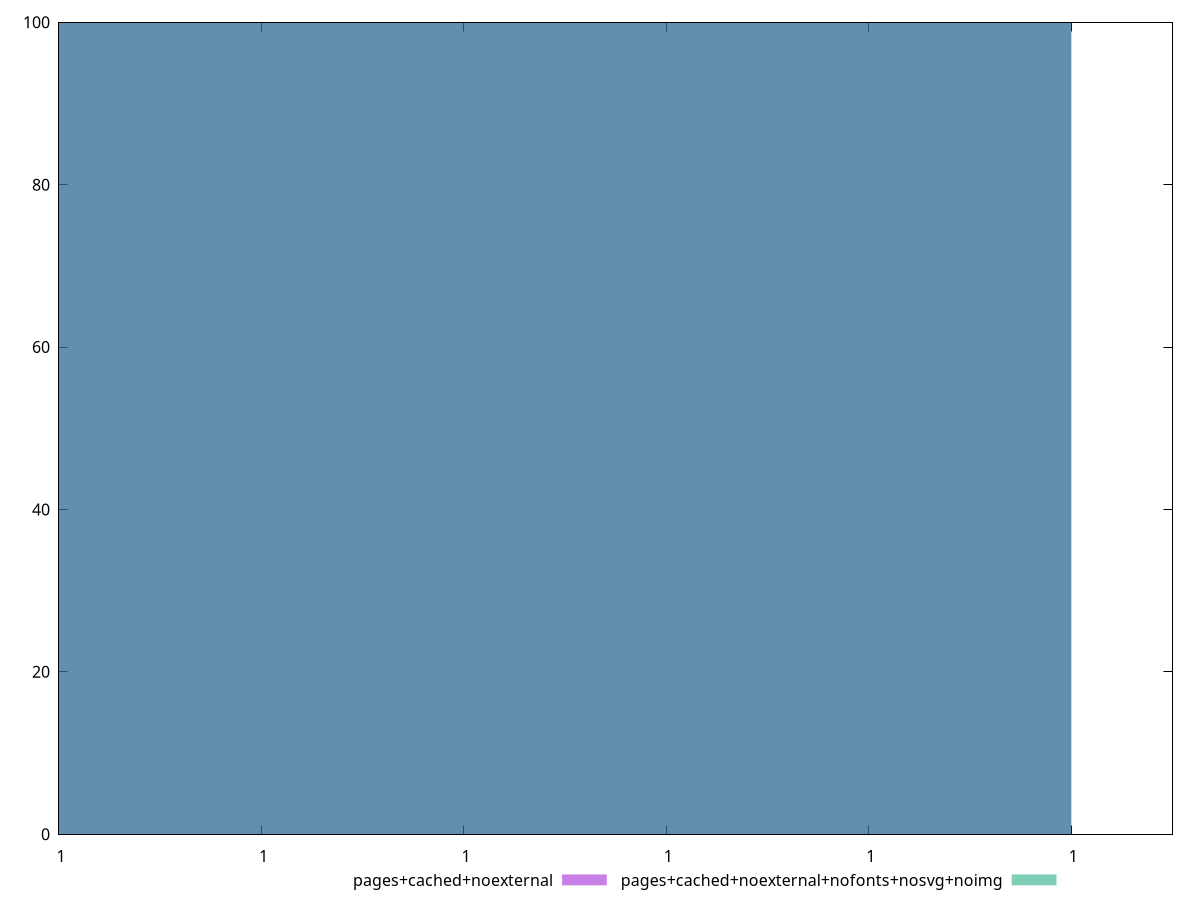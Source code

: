 $_pagesCachedNoexternal <<EOF
0.9999997135746175 100
EOF
$_pagesCachedNoexternalNofontsNosvgNoimg <<EOF
0.9999997135746175 100
EOF
set key outside below
set terminal pngcairo
set output "report_00005_2020-11-02T22-26-11.212Z/dom-size/dom-size_pages+cached+noexternal_pages+cached+noexternal+nofonts+nosvg+noimg+hist.png"
set boxwidth 1.037534944975059e-15
set style fill transparent solid 0.5 noborder
set yrange [0:100]
plot $_pagesCachedNoexternal title "pages+cached+noexternal" with boxes ,$_pagesCachedNoexternalNofontsNosvgNoimg title "pages+cached+noexternal+nofonts+nosvg+noimg" with boxes ,